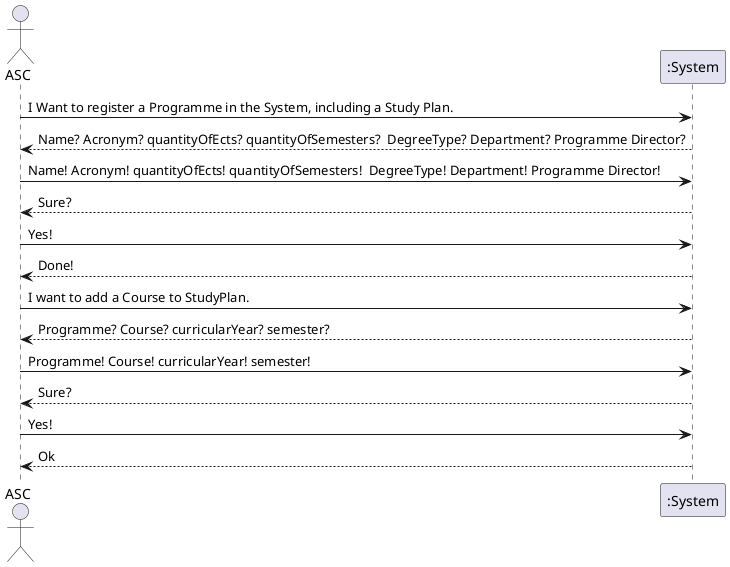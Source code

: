 @startuml
actor ASC as Admin
participant ":System" as System

Admin -> System  : I Want to register a Programme in the System, including a Study Plan.
System --> Admin  : Name? Acronym? quantityOfEcts? quantityOfSemesters?  DegreeType? Department? Programme Director?
Admin -> System  : Name! Acronym! quantityOfEcts! quantityOfSemesters!  DegreeType! Department! Programme Director!
System --> Admin  : Sure?
Admin -> System  : Yes!
System --> Admin  : Done!


Admin -> System : I want to add a Course to StudyPlan.
System --> Admin   : Programme? Course? curricularYear? semester?
Admin -> System : Programme! Course! curricularYear! semester!
System --> Admin  : Sure?
Admin -> System  : Yes!
System --> Admin  : Ok
@enduml